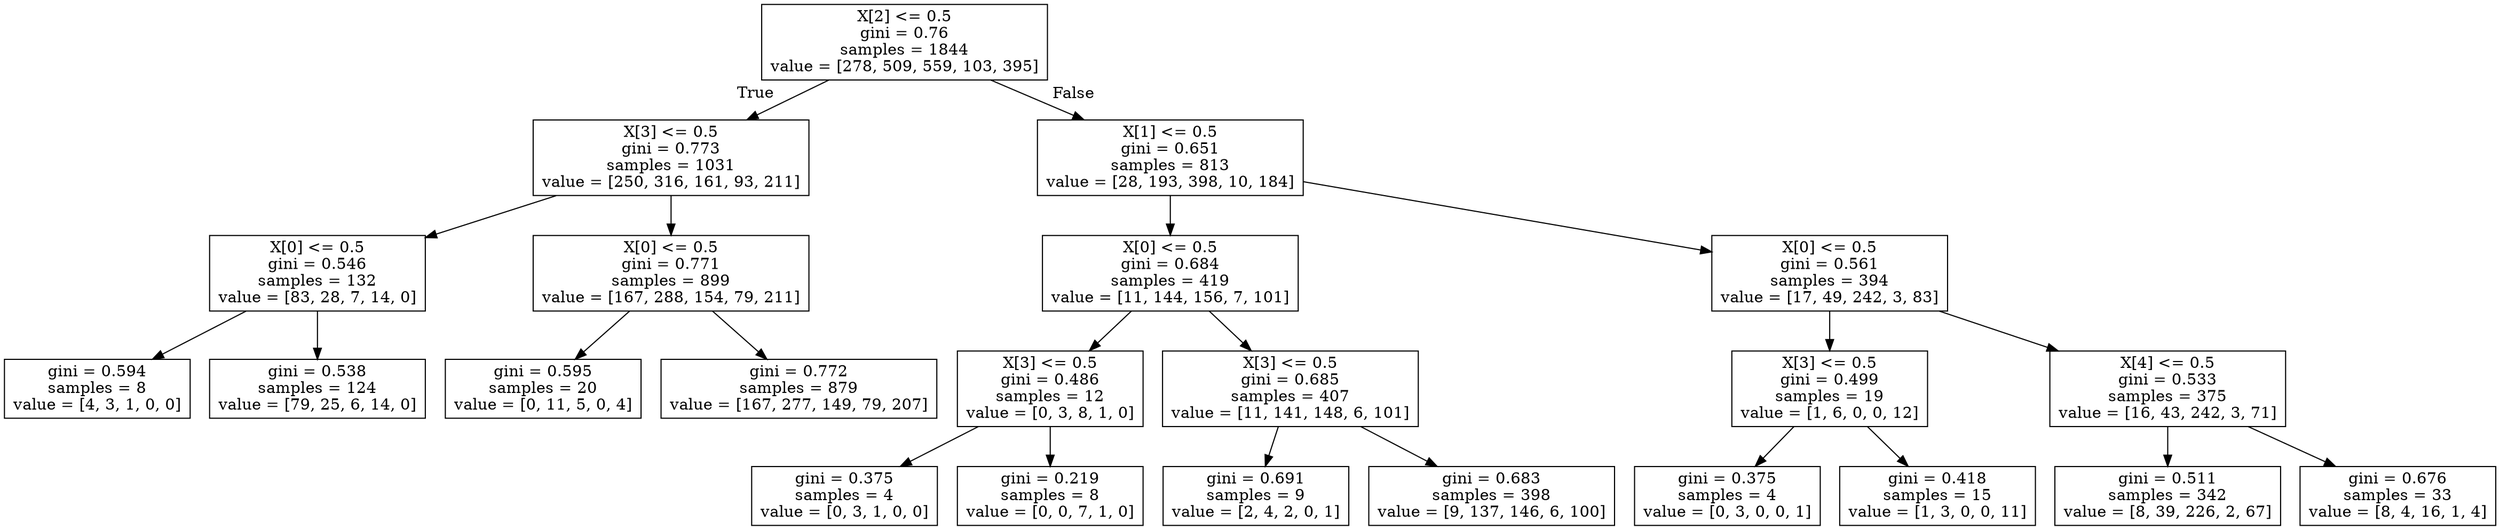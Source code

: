 digraph Tree {
node [shape=box] ;
0 [label="X[2] <= 0.5\ngini = 0.76\nsamples = 1844\nvalue = [278, 509, 559, 103, 395]"] ;
1 [label="X[3] <= 0.5\ngini = 0.773\nsamples = 1031\nvalue = [250, 316, 161, 93, 211]"] ;
0 -> 1 [labeldistance=2.5, labelangle=45, headlabel="True"] ;
2 [label="X[0] <= 0.5\ngini = 0.546\nsamples = 132\nvalue = [83, 28, 7, 14, 0]"] ;
1 -> 2 ;
3 [label="gini = 0.594\nsamples = 8\nvalue = [4, 3, 1, 0, 0]"] ;
2 -> 3 ;
4 [label="gini = 0.538\nsamples = 124\nvalue = [79, 25, 6, 14, 0]"] ;
2 -> 4 ;
5 [label="X[0] <= 0.5\ngini = 0.771\nsamples = 899\nvalue = [167, 288, 154, 79, 211]"] ;
1 -> 5 ;
6 [label="gini = 0.595\nsamples = 20\nvalue = [0, 11, 5, 0, 4]"] ;
5 -> 6 ;
7 [label="gini = 0.772\nsamples = 879\nvalue = [167, 277, 149, 79, 207]"] ;
5 -> 7 ;
8 [label="X[1] <= 0.5\ngini = 0.651\nsamples = 813\nvalue = [28, 193, 398, 10, 184]"] ;
0 -> 8 [labeldistance=2.5, labelangle=-45, headlabel="False"] ;
9 [label="X[0] <= 0.5\ngini = 0.684\nsamples = 419\nvalue = [11, 144, 156, 7, 101]"] ;
8 -> 9 ;
10 [label="X[3] <= 0.5\ngini = 0.486\nsamples = 12\nvalue = [0, 3, 8, 1, 0]"] ;
9 -> 10 ;
11 [label="gini = 0.375\nsamples = 4\nvalue = [0, 3, 1, 0, 0]"] ;
10 -> 11 ;
12 [label="gini = 0.219\nsamples = 8\nvalue = [0, 0, 7, 1, 0]"] ;
10 -> 12 ;
13 [label="X[3] <= 0.5\ngini = 0.685\nsamples = 407\nvalue = [11, 141, 148, 6, 101]"] ;
9 -> 13 ;
14 [label="gini = 0.691\nsamples = 9\nvalue = [2, 4, 2, 0, 1]"] ;
13 -> 14 ;
15 [label="gini = 0.683\nsamples = 398\nvalue = [9, 137, 146, 6, 100]"] ;
13 -> 15 ;
16 [label="X[0] <= 0.5\ngini = 0.561\nsamples = 394\nvalue = [17, 49, 242, 3, 83]"] ;
8 -> 16 ;
17 [label="X[3] <= 0.5\ngini = 0.499\nsamples = 19\nvalue = [1, 6, 0, 0, 12]"] ;
16 -> 17 ;
18 [label="gini = 0.375\nsamples = 4\nvalue = [0, 3, 0, 0, 1]"] ;
17 -> 18 ;
19 [label="gini = 0.418\nsamples = 15\nvalue = [1, 3, 0, 0, 11]"] ;
17 -> 19 ;
20 [label="X[4] <= 0.5\ngini = 0.533\nsamples = 375\nvalue = [16, 43, 242, 3, 71]"] ;
16 -> 20 ;
21 [label="gini = 0.511\nsamples = 342\nvalue = [8, 39, 226, 2, 67]"] ;
20 -> 21 ;
22 [label="gini = 0.676\nsamples = 33\nvalue = [8, 4, 16, 1, 4]"] ;
20 -> 22 ;
}